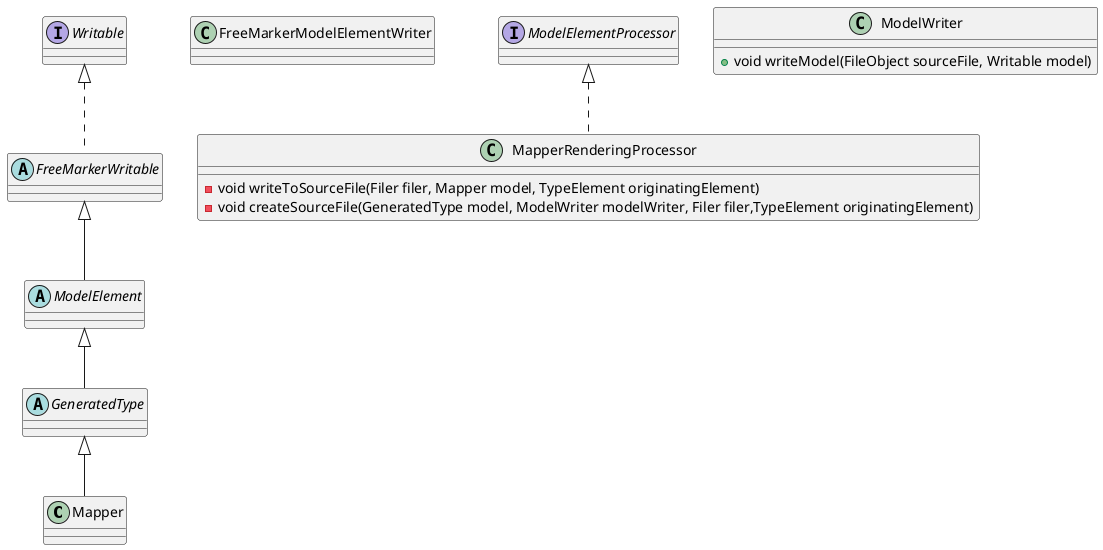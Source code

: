 @@startuml mp-class
class Mapper extends GeneratedType{

}

abstract class GeneratedType extends ModelElement{

}

abstract class ModelElement extends FreeMarkerWritable{

}

abstract class FreeMarkerWritable implements Writable {

}

class FreeMarkerModelElementWriter 

class MapperRenderingProcessor implements ModelElementProcessor{
    - void writeToSourceFile(Filer filer, Mapper model, TypeElement originatingElement)
    - void createSourceFile(GeneratedType model, ModelWriter modelWriter, Filer filer,TypeElement originatingElement) 

}
class ModelWriter{
   + void writeModel(FileObject sourceFile, Writable model)
}

@@enduml